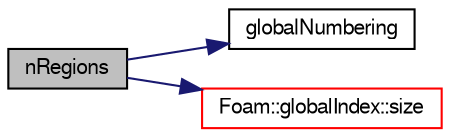 digraph "nRegions"
{
  bgcolor="transparent";
  edge [fontname="FreeSans",fontsize="10",labelfontname="FreeSans",labelfontsize="10"];
  node [fontname="FreeSans",fontsize="10",shape=record];
  rankdir="LR";
  Node30 [label="nRegions",height=0.2,width=0.4,color="black", fillcolor="grey75", style="filled", fontcolor="black"];
  Node30 -> Node31 [color="midnightblue",fontsize="10",style="solid",fontname="FreeSans"];
  Node31 [label="globalNumbering",height=0.2,width=0.4,color="black",URL="$a25202.html#a1b3e7faa331b6cfc9b657a67b1632928",tooltip="Return global region numbering. "];
  Node30 -> Node32 [color="midnightblue",fontsize="10",style="solid",fontname="FreeSans"];
  Node32 [label="Foam::globalIndex::size",height=0.2,width=0.4,color="red",URL="$a27330.html#a47b3bf30da1eb3ab8076b5fbe00e0494",tooltip="Global sum of localSizes. "];
}
